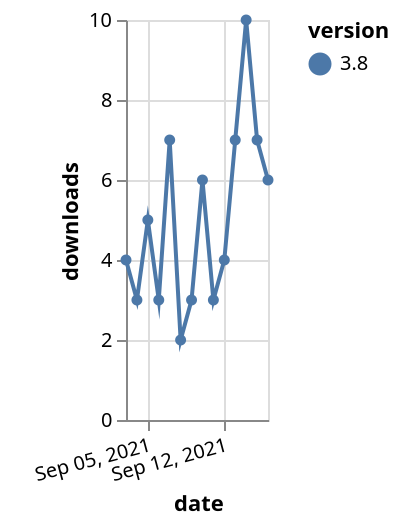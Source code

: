 {"$schema": "https://vega.github.io/schema/vega-lite/v5.json", "description": "A simple bar chart with embedded data.", "data": {"values": [{"date": "2021-09-03", "total": 2308, "delta": 4, "version": "3.8"}, {"date": "2021-09-04", "total": 2311, "delta": 3, "version": "3.8"}, {"date": "2021-09-05", "total": 2316, "delta": 5, "version": "3.8"}, {"date": "2021-09-06", "total": 2319, "delta": 3, "version": "3.8"}, {"date": "2021-09-07", "total": 2326, "delta": 7, "version": "3.8"}, {"date": "2021-09-08", "total": 2328, "delta": 2, "version": "3.8"}, {"date": "2021-09-09", "total": 2331, "delta": 3, "version": "3.8"}, {"date": "2021-09-10", "total": 2337, "delta": 6, "version": "3.8"}, {"date": "2021-09-11", "total": 2340, "delta": 3, "version": "3.8"}, {"date": "2021-09-12", "total": 2344, "delta": 4, "version": "3.8"}, {"date": "2021-09-13", "total": 2351, "delta": 7, "version": "3.8"}, {"date": "2021-09-14", "total": 2361, "delta": 10, "version": "3.8"}, {"date": "2021-09-15", "total": 2368, "delta": 7, "version": "3.8"}, {"date": "2021-09-16", "total": 2374, "delta": 6, "version": "3.8"}]}, "width": "container", "mark": {"type": "line", "point": {"filled": true}}, "encoding": {"x": {"field": "date", "type": "temporal", "timeUnit": "yearmonthdate", "title": "date", "axis": {"labelAngle": -15}}, "y": {"field": "delta", "type": "quantitative", "title": "downloads"}, "color": {"field": "version", "type": "nominal"}, "tooltip": {"field": "delta"}}}